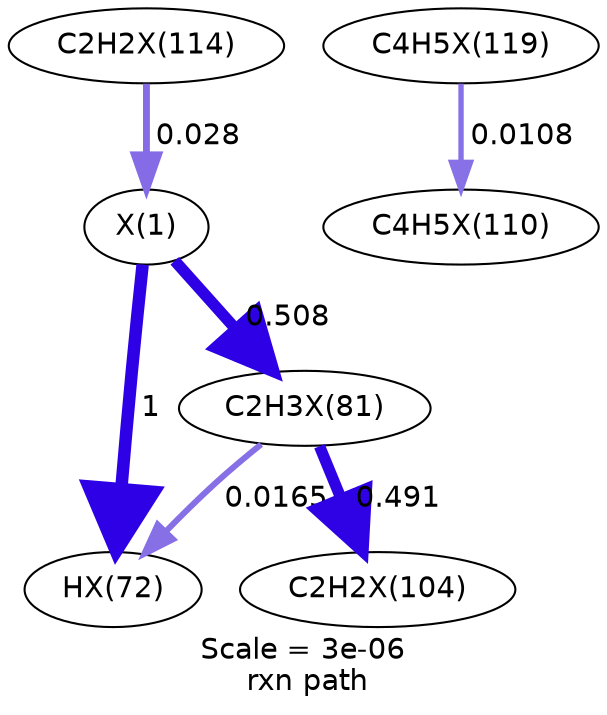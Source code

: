 digraph reaction_paths {
center=1;
s22 -> s24[fontname="Helvetica", style="setlinewidth(6)", arrowsize=3, color="0.7, 1.5, 0.9"
, label=" 1"];
s22 -> s26[fontname="Helvetica", style="setlinewidth(5.49)", arrowsize=2.74, color="0.7, 1.01, 0.9"
, label=" 0.508"];
s31 -> s22[fontname="Helvetica", style="setlinewidth(3.3)", arrowsize=1.65, color="0.7, 0.528, 0.9"
, label=" 0.028"];
s26 -> s24[fontname="Helvetica", style="setlinewidth(2.9)", arrowsize=1.45, color="0.7, 0.517, 0.9"
, label=" 0.0165"];
s26 -> s28[fontname="Helvetica", style="setlinewidth(5.46)", arrowsize=2.73, color="0.7, 0.991, 0.9"
, label=" 0.491"];
s32 -> s29[fontname="Helvetica", style="setlinewidth(2.58)", arrowsize=1.29, color="0.7, 0.511, 0.9"
, label=" 0.0108"];
s22 [ fontname="Helvetica", label="X(1)"];
s24 [ fontname="Helvetica", label="HX(72)"];
s26 [ fontname="Helvetica", label="C2H3X(81)"];
s28 [ fontname="Helvetica", label="C2H2X(104)"];
s29 [ fontname="Helvetica", label="C4H5X(110)"];
s31 [ fontname="Helvetica", label="C2H2X(114)"];
s32 [ fontname="Helvetica", label="C4H5X(119)"];
 label = "Scale = 3e-06\l rxn path";
 fontname = "Helvetica";
}
